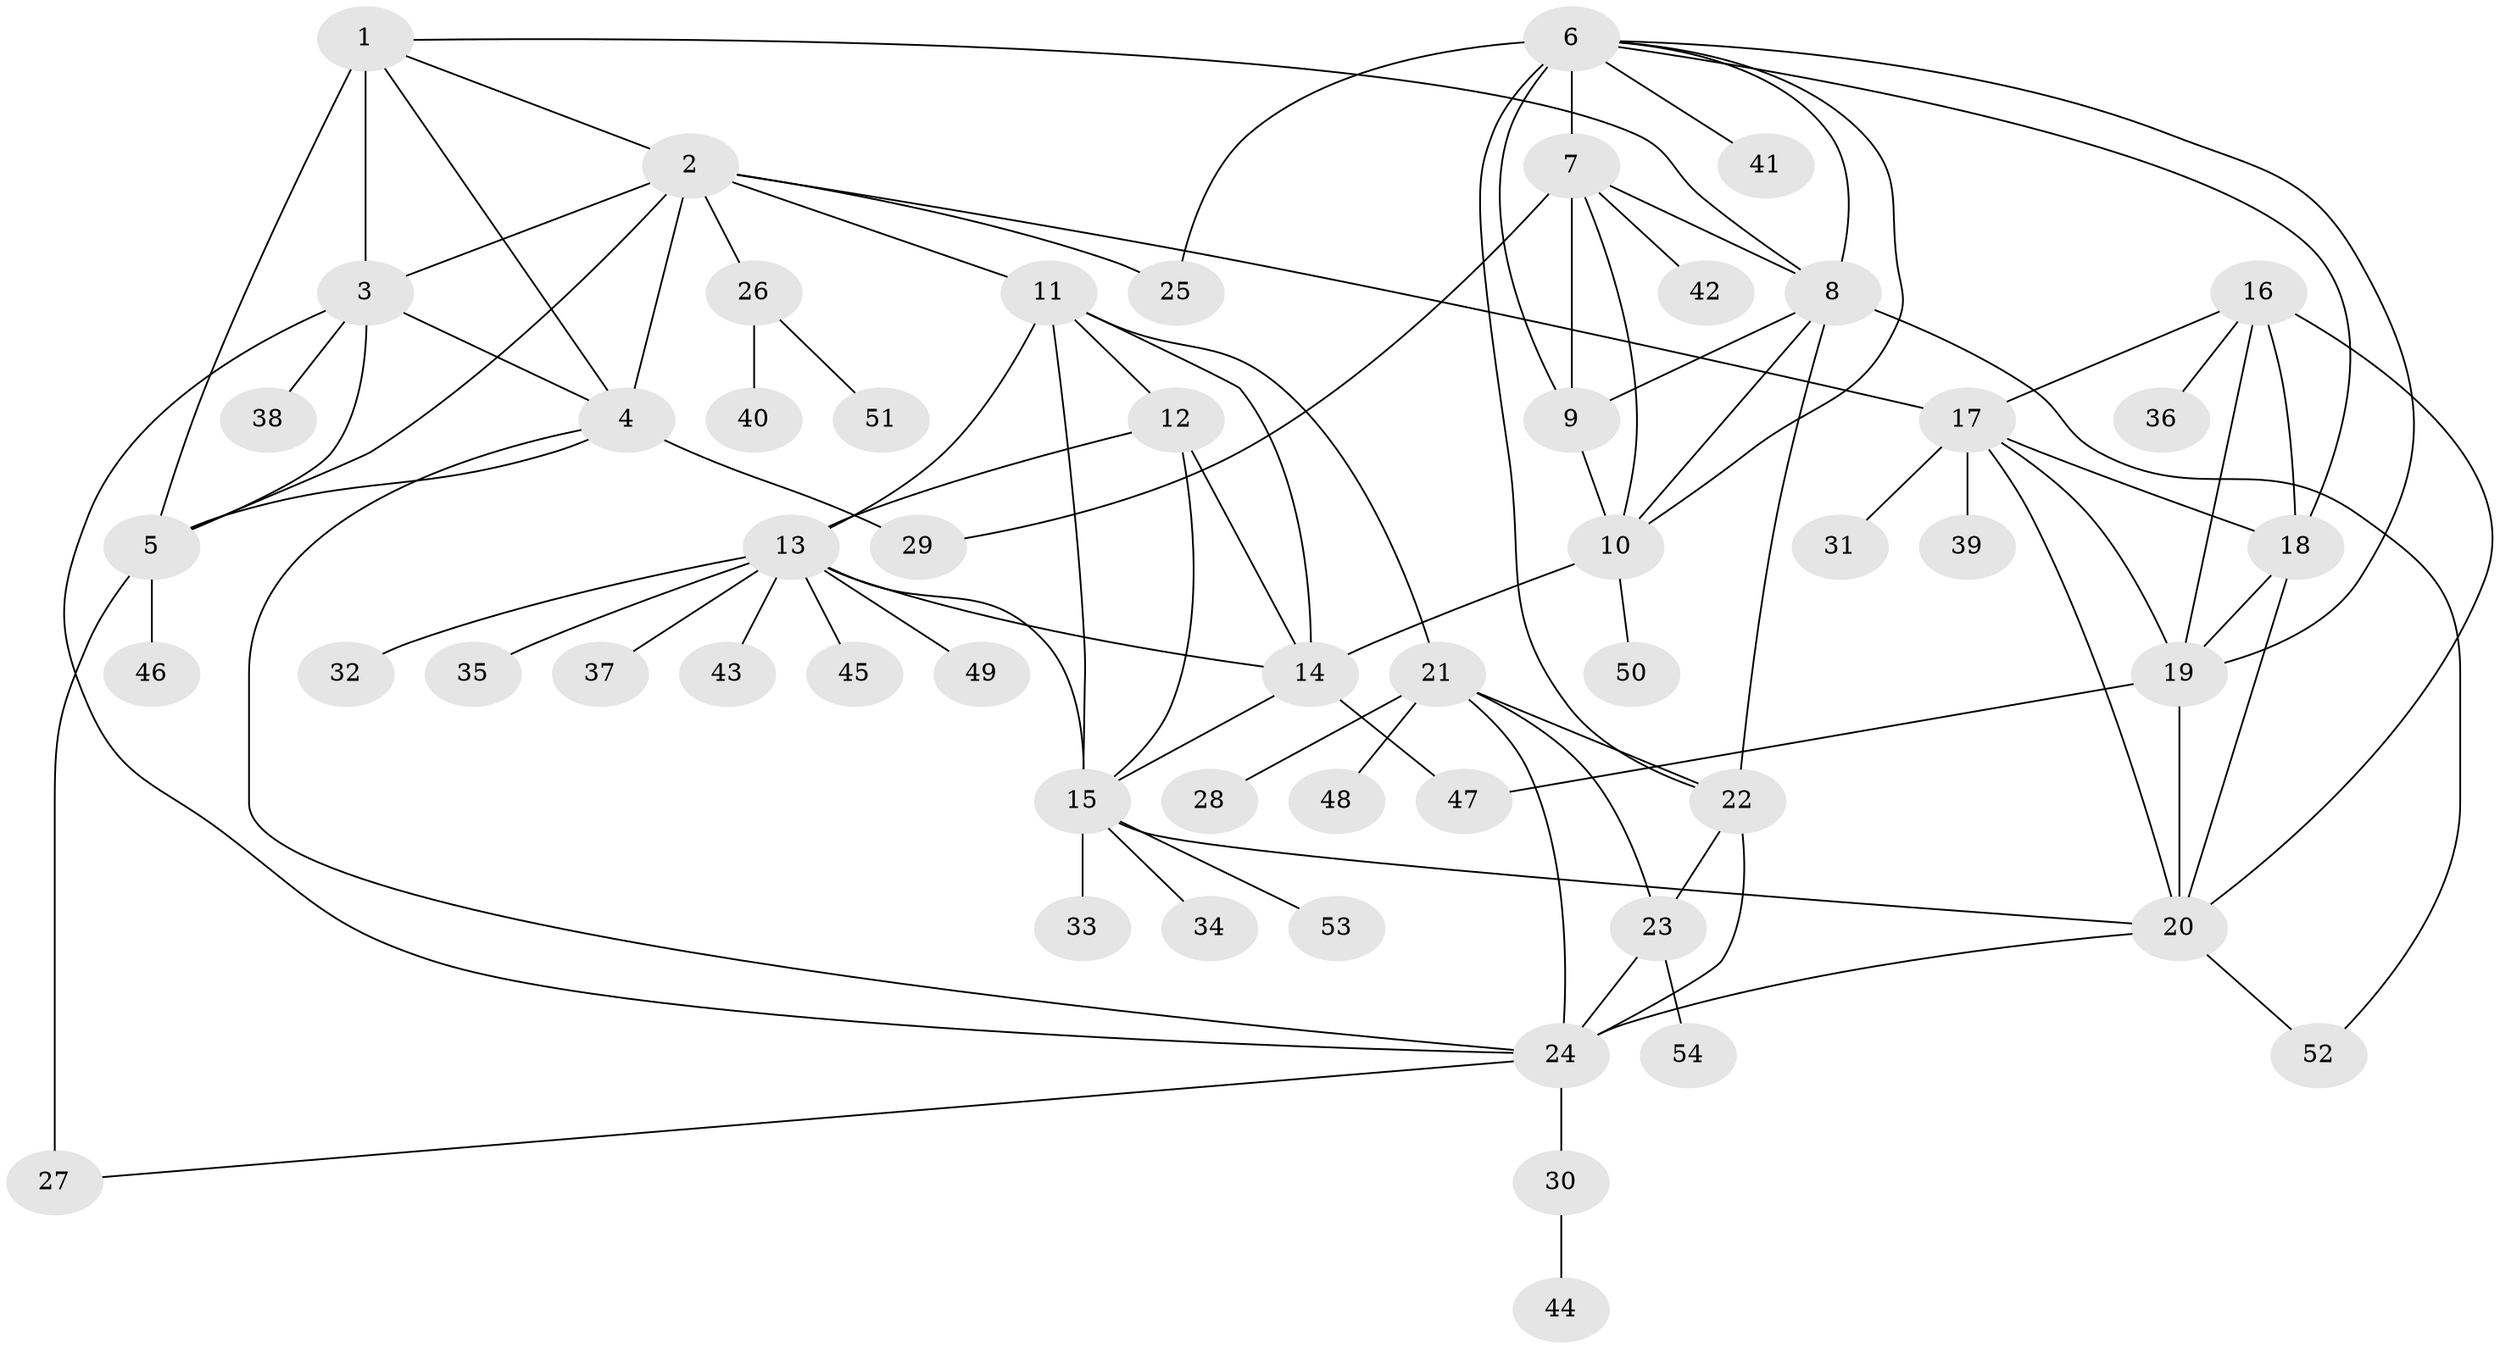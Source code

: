 // original degree distribution, {10: 0.027777777777777776, 9: 0.037037037037037035, 5: 0.037037037037037035, 12: 0.009259259259259259, 7: 0.037037037037037035, 11: 0.009259259259259259, 6: 0.027777777777777776, 13: 0.009259259259259259, 8: 0.027777777777777776, 4: 0.018518518518518517, 1: 0.5462962962962963, 2: 0.2037037037037037, 3: 0.009259259259259259}
// Generated by graph-tools (version 1.1) at 2025/37/03/09/25 02:37:35]
// undirected, 54 vertices, 94 edges
graph export_dot {
graph [start="1"]
  node [color=gray90,style=filled];
  1;
  2;
  3;
  4;
  5;
  6;
  7;
  8;
  9;
  10;
  11;
  12;
  13;
  14;
  15;
  16;
  17;
  18;
  19;
  20;
  21;
  22;
  23;
  24;
  25;
  26;
  27;
  28;
  29;
  30;
  31;
  32;
  33;
  34;
  35;
  36;
  37;
  38;
  39;
  40;
  41;
  42;
  43;
  44;
  45;
  46;
  47;
  48;
  49;
  50;
  51;
  52;
  53;
  54;
  1 -- 2 [weight=1.0];
  1 -- 3 [weight=5.0];
  1 -- 4 [weight=1.0];
  1 -- 5 [weight=1.0];
  1 -- 8 [weight=1.0];
  2 -- 3 [weight=1.0];
  2 -- 4 [weight=1.0];
  2 -- 5 [weight=1.0];
  2 -- 11 [weight=1.0];
  2 -- 17 [weight=1.0];
  2 -- 25 [weight=1.0];
  2 -- 26 [weight=1.0];
  3 -- 4 [weight=1.0];
  3 -- 5 [weight=1.0];
  3 -- 24 [weight=2.0];
  3 -- 38 [weight=1.0];
  4 -- 5 [weight=1.0];
  4 -- 24 [weight=1.0];
  4 -- 29 [weight=3.0];
  5 -- 27 [weight=4.0];
  5 -- 46 [weight=1.0];
  6 -- 7 [weight=1.0];
  6 -- 8 [weight=1.0];
  6 -- 9 [weight=1.0];
  6 -- 10 [weight=1.0];
  6 -- 18 [weight=1.0];
  6 -- 19 [weight=1.0];
  6 -- 22 [weight=1.0];
  6 -- 25 [weight=3.0];
  6 -- 41 [weight=1.0];
  7 -- 8 [weight=1.0];
  7 -- 9 [weight=1.0];
  7 -- 10 [weight=1.0];
  7 -- 29 [weight=1.0];
  7 -- 42 [weight=1.0];
  8 -- 9 [weight=3.0];
  8 -- 10 [weight=1.0];
  8 -- 22 [weight=1.0];
  8 -- 52 [weight=1.0];
  9 -- 10 [weight=1.0];
  10 -- 14 [weight=3.0];
  10 -- 50 [weight=1.0];
  11 -- 12 [weight=1.0];
  11 -- 13 [weight=1.0];
  11 -- 14 [weight=1.0];
  11 -- 15 [weight=1.0];
  11 -- 21 [weight=1.0];
  12 -- 13 [weight=1.0];
  12 -- 14 [weight=1.0];
  12 -- 15 [weight=1.0];
  13 -- 14 [weight=1.0];
  13 -- 15 [weight=1.0];
  13 -- 32 [weight=1.0];
  13 -- 35 [weight=1.0];
  13 -- 37 [weight=1.0];
  13 -- 43 [weight=1.0];
  13 -- 45 [weight=1.0];
  13 -- 49 [weight=1.0];
  14 -- 15 [weight=2.0];
  14 -- 47 [weight=1.0];
  15 -- 20 [weight=1.0];
  15 -- 33 [weight=4.0];
  15 -- 34 [weight=1.0];
  15 -- 53 [weight=1.0];
  16 -- 17 [weight=1.0];
  16 -- 18 [weight=1.0];
  16 -- 19 [weight=1.0];
  16 -- 20 [weight=1.0];
  16 -- 36 [weight=1.0];
  17 -- 18 [weight=1.0];
  17 -- 19 [weight=1.0];
  17 -- 20 [weight=1.0];
  17 -- 31 [weight=1.0];
  17 -- 39 [weight=2.0];
  18 -- 19 [weight=1.0];
  18 -- 20 [weight=1.0];
  19 -- 20 [weight=1.0];
  19 -- 47 [weight=2.0];
  20 -- 24 [weight=1.0];
  20 -- 52 [weight=1.0];
  21 -- 22 [weight=1.0];
  21 -- 23 [weight=1.0];
  21 -- 24 [weight=2.0];
  21 -- 28 [weight=1.0];
  21 -- 48 [weight=1.0];
  22 -- 23 [weight=1.0];
  22 -- 24 [weight=2.0];
  23 -- 24 [weight=2.0];
  23 -- 54 [weight=1.0];
  24 -- 27 [weight=1.0];
  24 -- 30 [weight=1.0];
  26 -- 40 [weight=1.0];
  26 -- 51 [weight=1.0];
  30 -- 44 [weight=1.0];
}
